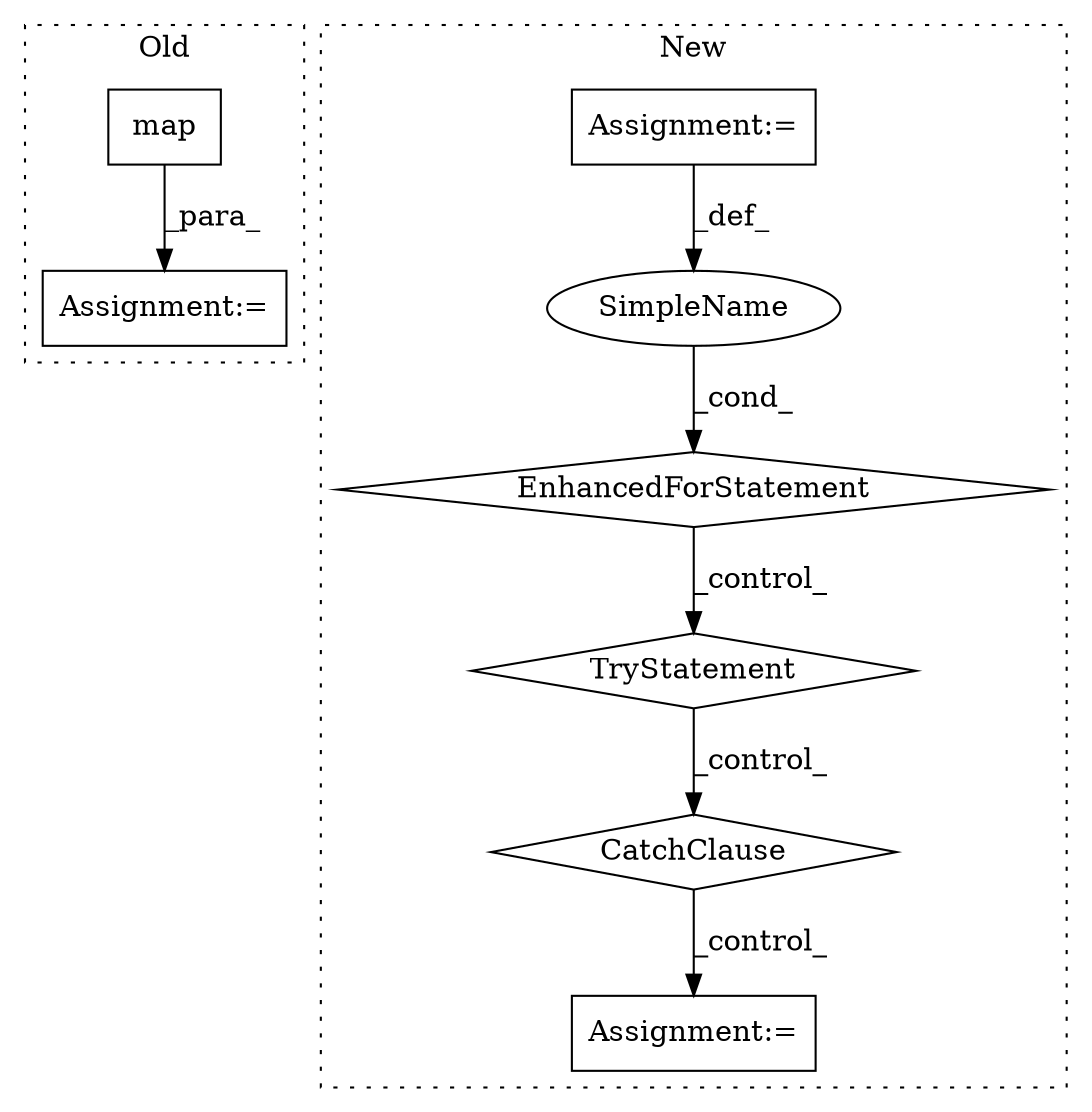 digraph G {
subgraph cluster0 {
1 [label="map" a="32" s="8142,8208" l="4,1" shape="box"];
5 [label="Assignment:=" a="7" s="8141" l="1" shape="box"];
label = "Old";
style="dotted";
}
subgraph cluster1 {
2 [label="CatchClause" a="12" s="8883,8916" l="13,2" shape="diamond"];
3 [label="TryStatement" a="54" s="8754" l="4" shape="diamond"];
4 [label="SimpleName" a="42" s="8710" l="1" shape="ellipse"];
6 [label="EnhancedForStatement" a="70" s="8653,8744" l="53,2" shape="diamond"];
7 [label="Assignment:=" a="7" s="8938" l="11" shape="box"];
8 [label="Assignment:=" a="7" s="8653,8744" l="53,2" shape="box"];
label = "New";
style="dotted";
}
1 -> 5 [label="_para_"];
2 -> 7 [label="_control_"];
3 -> 2 [label="_control_"];
4 -> 6 [label="_cond_"];
6 -> 3 [label="_control_"];
8 -> 4 [label="_def_"];
}